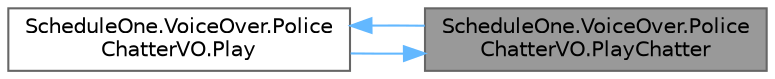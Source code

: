 digraph "ScheduleOne.VoiceOver.PoliceChatterVO.PlayChatter"
{
 // LATEX_PDF_SIZE
  bgcolor="transparent";
  edge [fontname=Helvetica,fontsize=10,labelfontname=Helvetica,labelfontsize=10];
  node [fontname=Helvetica,fontsize=10,shape=box,height=0.2,width=0.4];
  rankdir="RL";
  Node1 [id="Node000001",label="ScheduleOne.VoiceOver.Police\lChatterVO.PlayChatter",height=0.2,width=0.4,color="gray40", fillcolor="grey60", style="filled", fontcolor="black",tooltip=" "];
  Node1 -> Node2 [id="edge1_Node000001_Node000002",dir="back",color="steelblue1",style="solid",tooltip=" "];
  Node2 [id="Node000002",label="ScheduleOne.VoiceOver.Police\lChatterVO.Play",height=0.2,width=0.4,color="grey40", fillcolor="white", style="filled",URL="$class_schedule_one_1_1_voice_over_1_1_police_chatter_v_o.html#aebe4a5accb94253be7aa09df4f3b4d02",tooltip=" "];
  Node2 -> Node1 [id="edge2_Node000002_Node000001",dir="back",color="steelblue1",style="solid",tooltip=" "];
}
